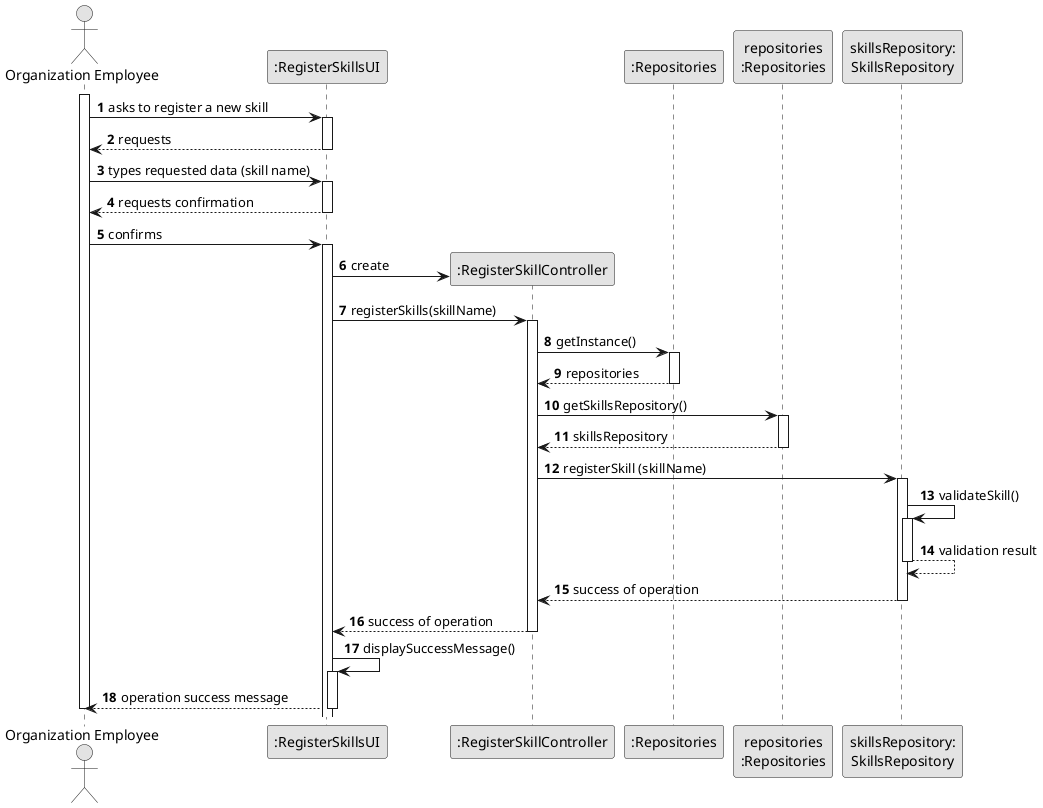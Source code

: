 
    @startuml
skinparam monochrome true
skinparam packageStyle rectangle
skinparam shadowing false

autonumber

'hide footbox
actor "Organization Employee" as ADM
participant ":RegisterSkillsUI" as UI
participant ":RegisterSkillController" as CTRL
participant ":Repositories" as RepositorySingleton
participant "repositories\n:Repositories" as PLAT
participant "skillsRepository:\nSkillsRepository" as skillsRepository


activate ADM

        ADM -> UI : asks to register a new skill
        activate UI
        UI --> ADM : requests
        deactivate UI
        ADM -> UI : types requested data (skill name)
        activate UI
        UI --> ADM : requests confirmation
        deactivate UI
            ADM -> UI : confirms
        activate UI

'            UI --> ADM : requests data (reference, description,  informal \n description, technical description, duration, cost)
            'create CTRL
            UI -> CTRL** : create

            UI -> CTRL : registerSkills(skillName)
            activate CTRL

                CTRL -> RepositorySingleton : getInstance()
                activate RepositorySingleton

                    RepositorySingleton --> CTRL: repositories
                deactivate RepositorySingleton

                CTRL -> PLAT : getSkillsRepository()
                activate PLAT

                    PLAT --> CTRL: skillsRepository
                deactivate PLAT

                CTRL -> skillsRepository : registerSkill (skillName)
                activate skillsRepository

                skillsRepository -> skillsRepository : validateSkill()
                activate skillsRepository

                skillsRepository --> skillsRepository : validation result
                deactivate skillsRepository


                    skillsRepository --> CTRL : success of operation
                deactivate skillsRepository



                CTRL --> UI : success of operation
            deactivate CTRL

            UI -> UI : displaySuccessMessage()
            activate UI

            UI --> ADM : operation success message
        deactivate UI




deactivate ADM

@enduml